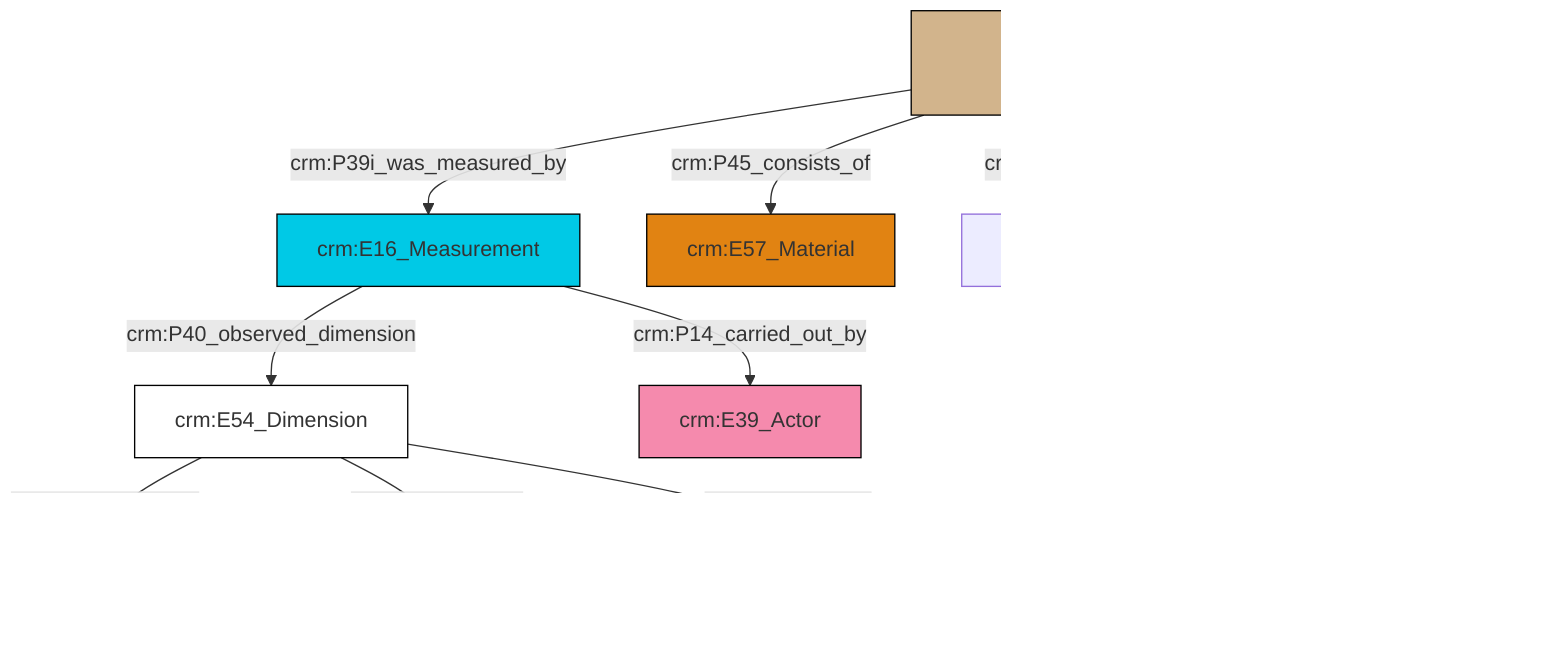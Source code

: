 graph TD
classDef Literal fill:#f2f2f2,stroke:#000000;
classDef CRM_Entity fill:#FFFFFF,stroke:#000000;
classDef Temporal_Entity fill:#00C9E6, stroke:#000000;
classDef Type fill:#E18312, stroke:#000000;
classDef Time-Span fill:#2C9C91, stroke:#000000;
classDef Appellation fill:#FFEB7F, stroke:#000000;
classDef Place fill:#008836, stroke:#000000;
classDef Persistent_Item fill:#B266B2, stroke:#000000;
classDef Conceptual_Object fill:#FFD700, stroke:#000000;
classDef Physical_Thing fill:#D2B48C, stroke:#000000;
classDef Actor fill:#f58aad, stroke:#000000;
classDef PC_Classes fill:#4ce600, stroke:#000000;
classDef Multi fill:#cccccc,stroke:#000000;

2["crm:E22_Human-Made_Object"]:::Physical_Thing -->|crm:P45_consists_of| 3["crm:E57_Material"]:::Type
2["crm:E22_Human-Made_Object"]:::Physical_Thing -->|crm:P2_has_type| 6["crm:E55_type"]:::Default
2["crm:E22_Human-Made_Object"]:::Physical_Thing -->|crm:108i_was_produced_by| 9["crm:E12_Production"]:::Temporal_Entity
0["crm:E16_Measurement"]:::Temporal_Entity -->|crm:P14_carried_out_by| 10["crm:E39_Actor"]:::Actor
4["crm:E54_Dimension"]:::CRM_Entity -->|crm:P90_has_value| 12[rdfs:Literal]:::Literal
4["crm:E54_Dimension"]:::CRM_Entity -->|crm:P91_has_unit| 7["crm:E58_Measurement_unit"]:::Default
4["crm:E54_Dimension"]:::CRM_Entity -->|crm:P2_has_type| 13["crm:E55_Type"]:::Type
2["crm:E22_Human-Made_Object"]:::Physical_Thing -->|crm:P39i_was_measured_by| 0["crm:E16_Measurement"]:::Temporal_Entity
0["crm:E16_Measurement"]:::Temporal_Entity -->|crm:P40_observed_dimension| 4["crm:E54_Dimension"]:::CRM_Entity
9["crm:E12_Production"]:::Temporal_Entity -->|crm:P32_used_general_technique| 14["crm:E55_Type"]:::Type